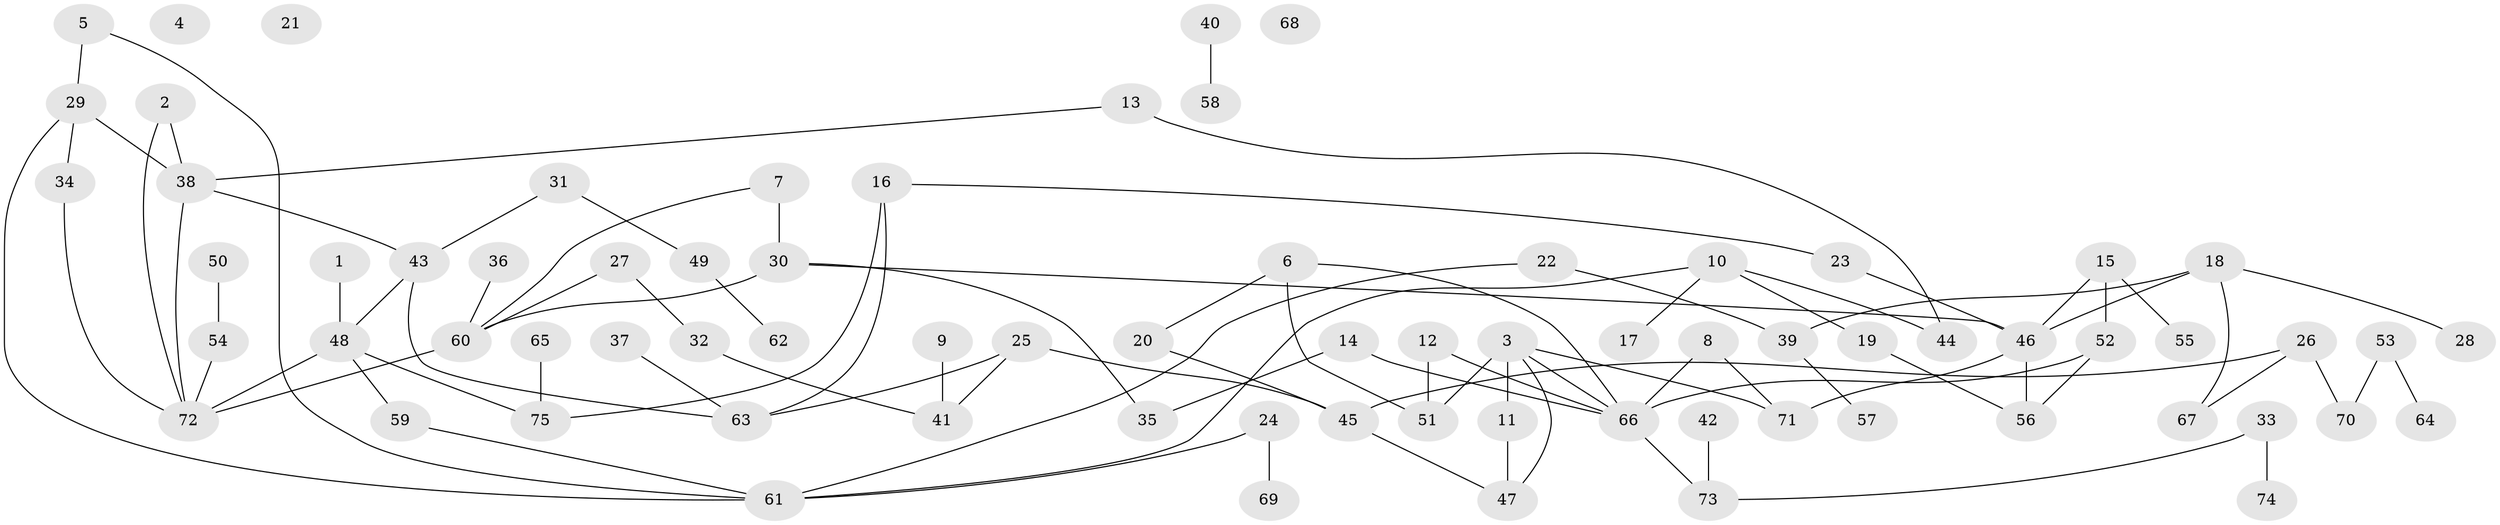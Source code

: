 // coarse degree distribution, {5: 0.044444444444444446, 2: 0.3111111111111111, 4: 0.022222222222222223, 0: 0.08888888888888889, 3: 0.24444444444444444, 6: 0.044444444444444446, 1: 0.17777777777777778, 7: 0.044444444444444446, 9: 0.022222222222222223}
// Generated by graph-tools (version 1.1) at 2025/16/03/04/25 18:16:36]
// undirected, 75 vertices, 92 edges
graph export_dot {
graph [start="1"]
  node [color=gray90,style=filled];
  1;
  2;
  3;
  4;
  5;
  6;
  7;
  8;
  9;
  10;
  11;
  12;
  13;
  14;
  15;
  16;
  17;
  18;
  19;
  20;
  21;
  22;
  23;
  24;
  25;
  26;
  27;
  28;
  29;
  30;
  31;
  32;
  33;
  34;
  35;
  36;
  37;
  38;
  39;
  40;
  41;
  42;
  43;
  44;
  45;
  46;
  47;
  48;
  49;
  50;
  51;
  52;
  53;
  54;
  55;
  56;
  57;
  58;
  59;
  60;
  61;
  62;
  63;
  64;
  65;
  66;
  67;
  68;
  69;
  70;
  71;
  72;
  73;
  74;
  75;
  1 -- 48;
  2 -- 38;
  2 -- 72;
  3 -- 11;
  3 -- 47;
  3 -- 51;
  3 -- 66;
  3 -- 71;
  5 -- 29;
  5 -- 61;
  6 -- 20;
  6 -- 51;
  6 -- 66;
  7 -- 30;
  7 -- 60;
  8 -- 66;
  8 -- 71;
  9 -- 41;
  10 -- 17;
  10 -- 19;
  10 -- 44;
  10 -- 61;
  11 -- 47;
  12 -- 51;
  12 -- 66;
  13 -- 38;
  13 -- 44;
  14 -- 35;
  14 -- 66;
  15 -- 46;
  15 -- 52;
  15 -- 55;
  16 -- 23;
  16 -- 63;
  16 -- 75;
  18 -- 28;
  18 -- 39;
  18 -- 46;
  18 -- 67;
  19 -- 56;
  20 -- 45;
  22 -- 39;
  22 -- 61;
  23 -- 46;
  24 -- 61;
  24 -- 69;
  25 -- 41;
  25 -- 45;
  25 -- 63;
  26 -- 45;
  26 -- 67;
  26 -- 70;
  27 -- 32;
  27 -- 60;
  29 -- 34;
  29 -- 38;
  29 -- 61;
  30 -- 35;
  30 -- 46;
  30 -- 60;
  31 -- 43;
  31 -- 49;
  32 -- 41;
  33 -- 73;
  33 -- 74;
  34 -- 72;
  36 -- 60;
  37 -- 63;
  38 -- 43;
  38 -- 72;
  39 -- 57;
  40 -- 58;
  42 -- 73;
  43 -- 48;
  43 -- 63;
  45 -- 47;
  46 -- 56;
  46 -- 71;
  48 -- 59;
  48 -- 72;
  48 -- 75;
  49 -- 62;
  50 -- 54;
  52 -- 56;
  52 -- 66;
  53 -- 64;
  53 -- 70;
  54 -- 72;
  59 -- 61;
  60 -- 72;
  65 -- 75;
  66 -- 73;
}
